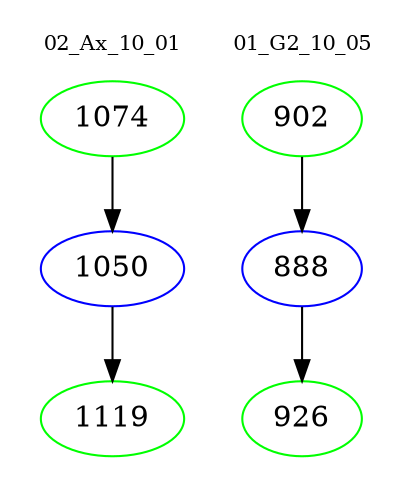 digraph{
subgraph cluster_0 {
color = white
label = "02_Ax_10_01";
fontsize=10;
T0_1074 [label="1074", color="green"]
T0_1074 -> T0_1050 [color="black"]
T0_1050 [label="1050", color="blue"]
T0_1050 -> T0_1119 [color="black"]
T0_1119 [label="1119", color="green"]
}
subgraph cluster_1 {
color = white
label = "01_G2_10_05";
fontsize=10;
T1_902 [label="902", color="green"]
T1_902 -> T1_888 [color="black"]
T1_888 [label="888", color="blue"]
T1_888 -> T1_926 [color="black"]
T1_926 [label="926", color="green"]
}
}
